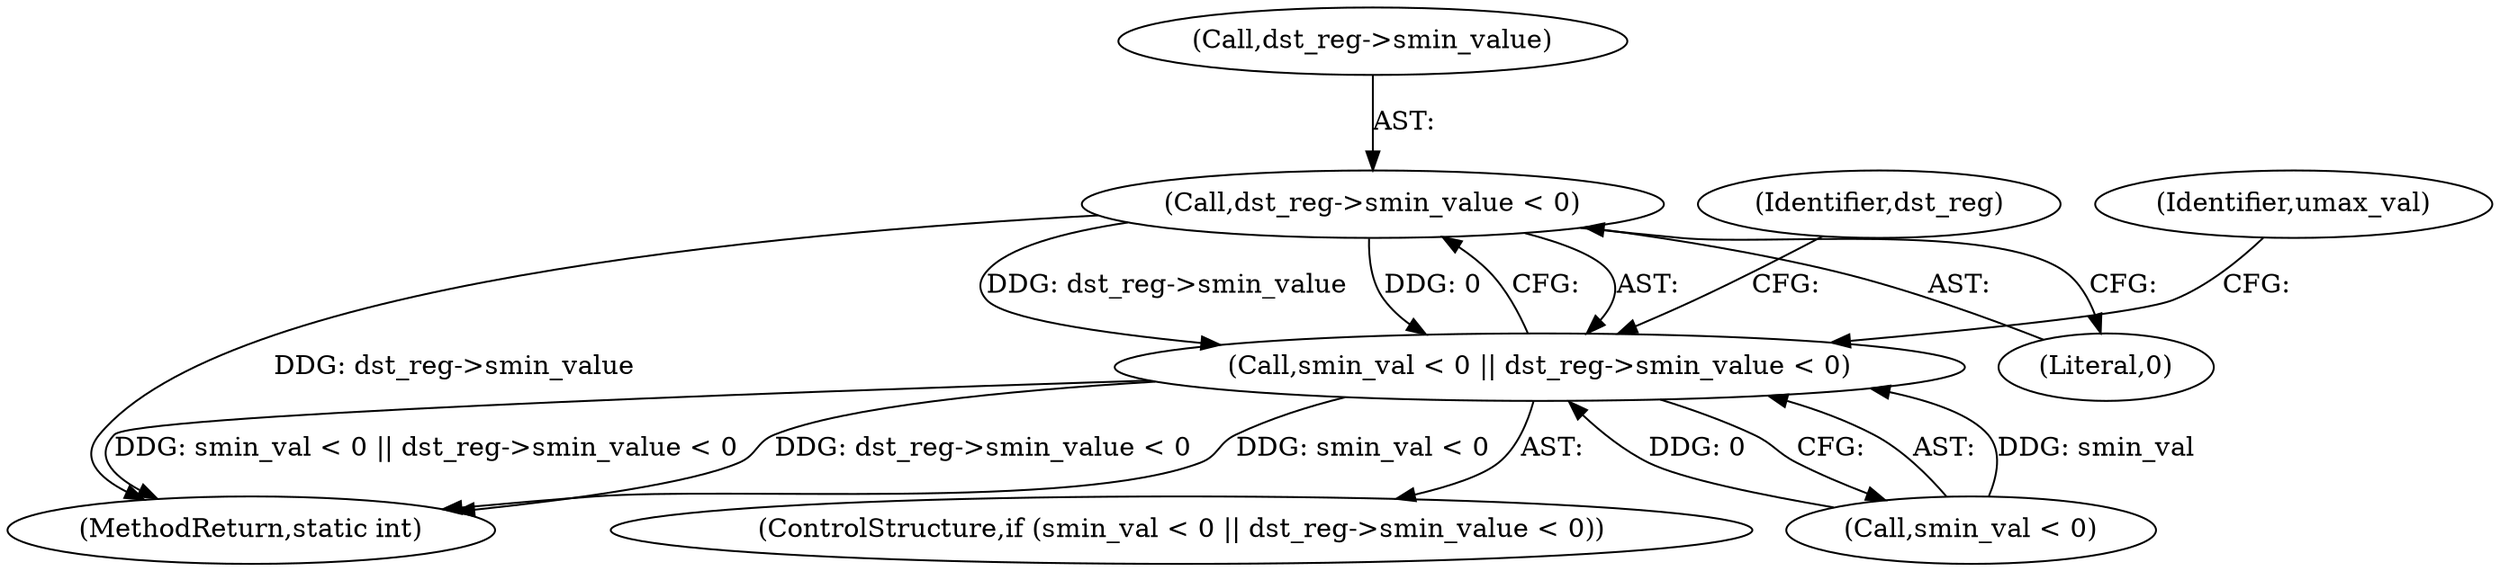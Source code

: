 digraph "0_linux_0c17d1d2c61936401f4702e1846e2c19b200f958@pointer" {
"1000379" [label="(Call,dst_reg->smin_value < 0)"];
"1000375" [label="(Call,smin_val < 0 || dst_reg->smin_value < 0)"];
"1000374" [label="(ControlStructure,if (smin_val < 0 || dst_reg->smin_value < 0))"];
"1000380" [label="(Call,dst_reg->smin_value)"];
"1000375" [label="(Call,smin_val < 0 || dst_reg->smin_value < 0)"];
"1000386" [label="(Identifier,dst_reg)"];
"1000393" [label="(Identifier,umax_val)"];
"1000771" [label="(MethodReturn,static int)"];
"1000379" [label="(Call,dst_reg->smin_value < 0)"];
"1000383" [label="(Literal,0)"];
"1000376" [label="(Call,smin_val < 0)"];
"1000379" -> "1000375"  [label="AST: "];
"1000379" -> "1000383"  [label="CFG: "];
"1000380" -> "1000379"  [label="AST: "];
"1000383" -> "1000379"  [label="AST: "];
"1000375" -> "1000379"  [label="CFG: "];
"1000379" -> "1000771"  [label="DDG: dst_reg->smin_value"];
"1000379" -> "1000375"  [label="DDG: dst_reg->smin_value"];
"1000379" -> "1000375"  [label="DDG: 0"];
"1000375" -> "1000374"  [label="AST: "];
"1000375" -> "1000376"  [label="CFG: "];
"1000376" -> "1000375"  [label="AST: "];
"1000386" -> "1000375"  [label="CFG: "];
"1000393" -> "1000375"  [label="CFG: "];
"1000375" -> "1000771"  [label="DDG: smin_val < 0"];
"1000375" -> "1000771"  [label="DDG: smin_val < 0 || dst_reg->smin_value < 0"];
"1000375" -> "1000771"  [label="DDG: dst_reg->smin_value < 0"];
"1000376" -> "1000375"  [label="DDG: smin_val"];
"1000376" -> "1000375"  [label="DDG: 0"];
}
